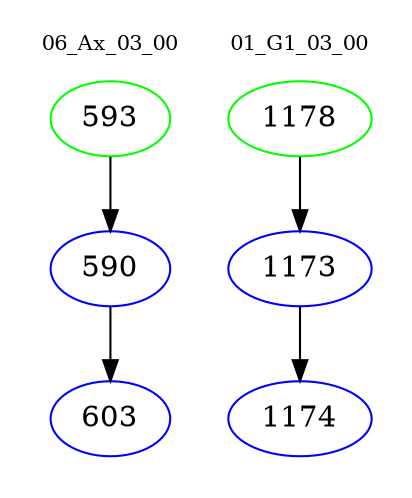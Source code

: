 digraph{
subgraph cluster_0 {
color = white
label = "06_Ax_03_00";
fontsize=10;
T0_593 [label="593", color="green"]
T0_593 -> T0_590 [color="black"]
T0_590 [label="590", color="blue"]
T0_590 -> T0_603 [color="black"]
T0_603 [label="603", color="blue"]
}
subgraph cluster_1 {
color = white
label = "01_G1_03_00";
fontsize=10;
T1_1178 [label="1178", color="green"]
T1_1178 -> T1_1173 [color="black"]
T1_1173 [label="1173", color="blue"]
T1_1173 -> T1_1174 [color="black"]
T1_1174 [label="1174", color="blue"]
}
}
